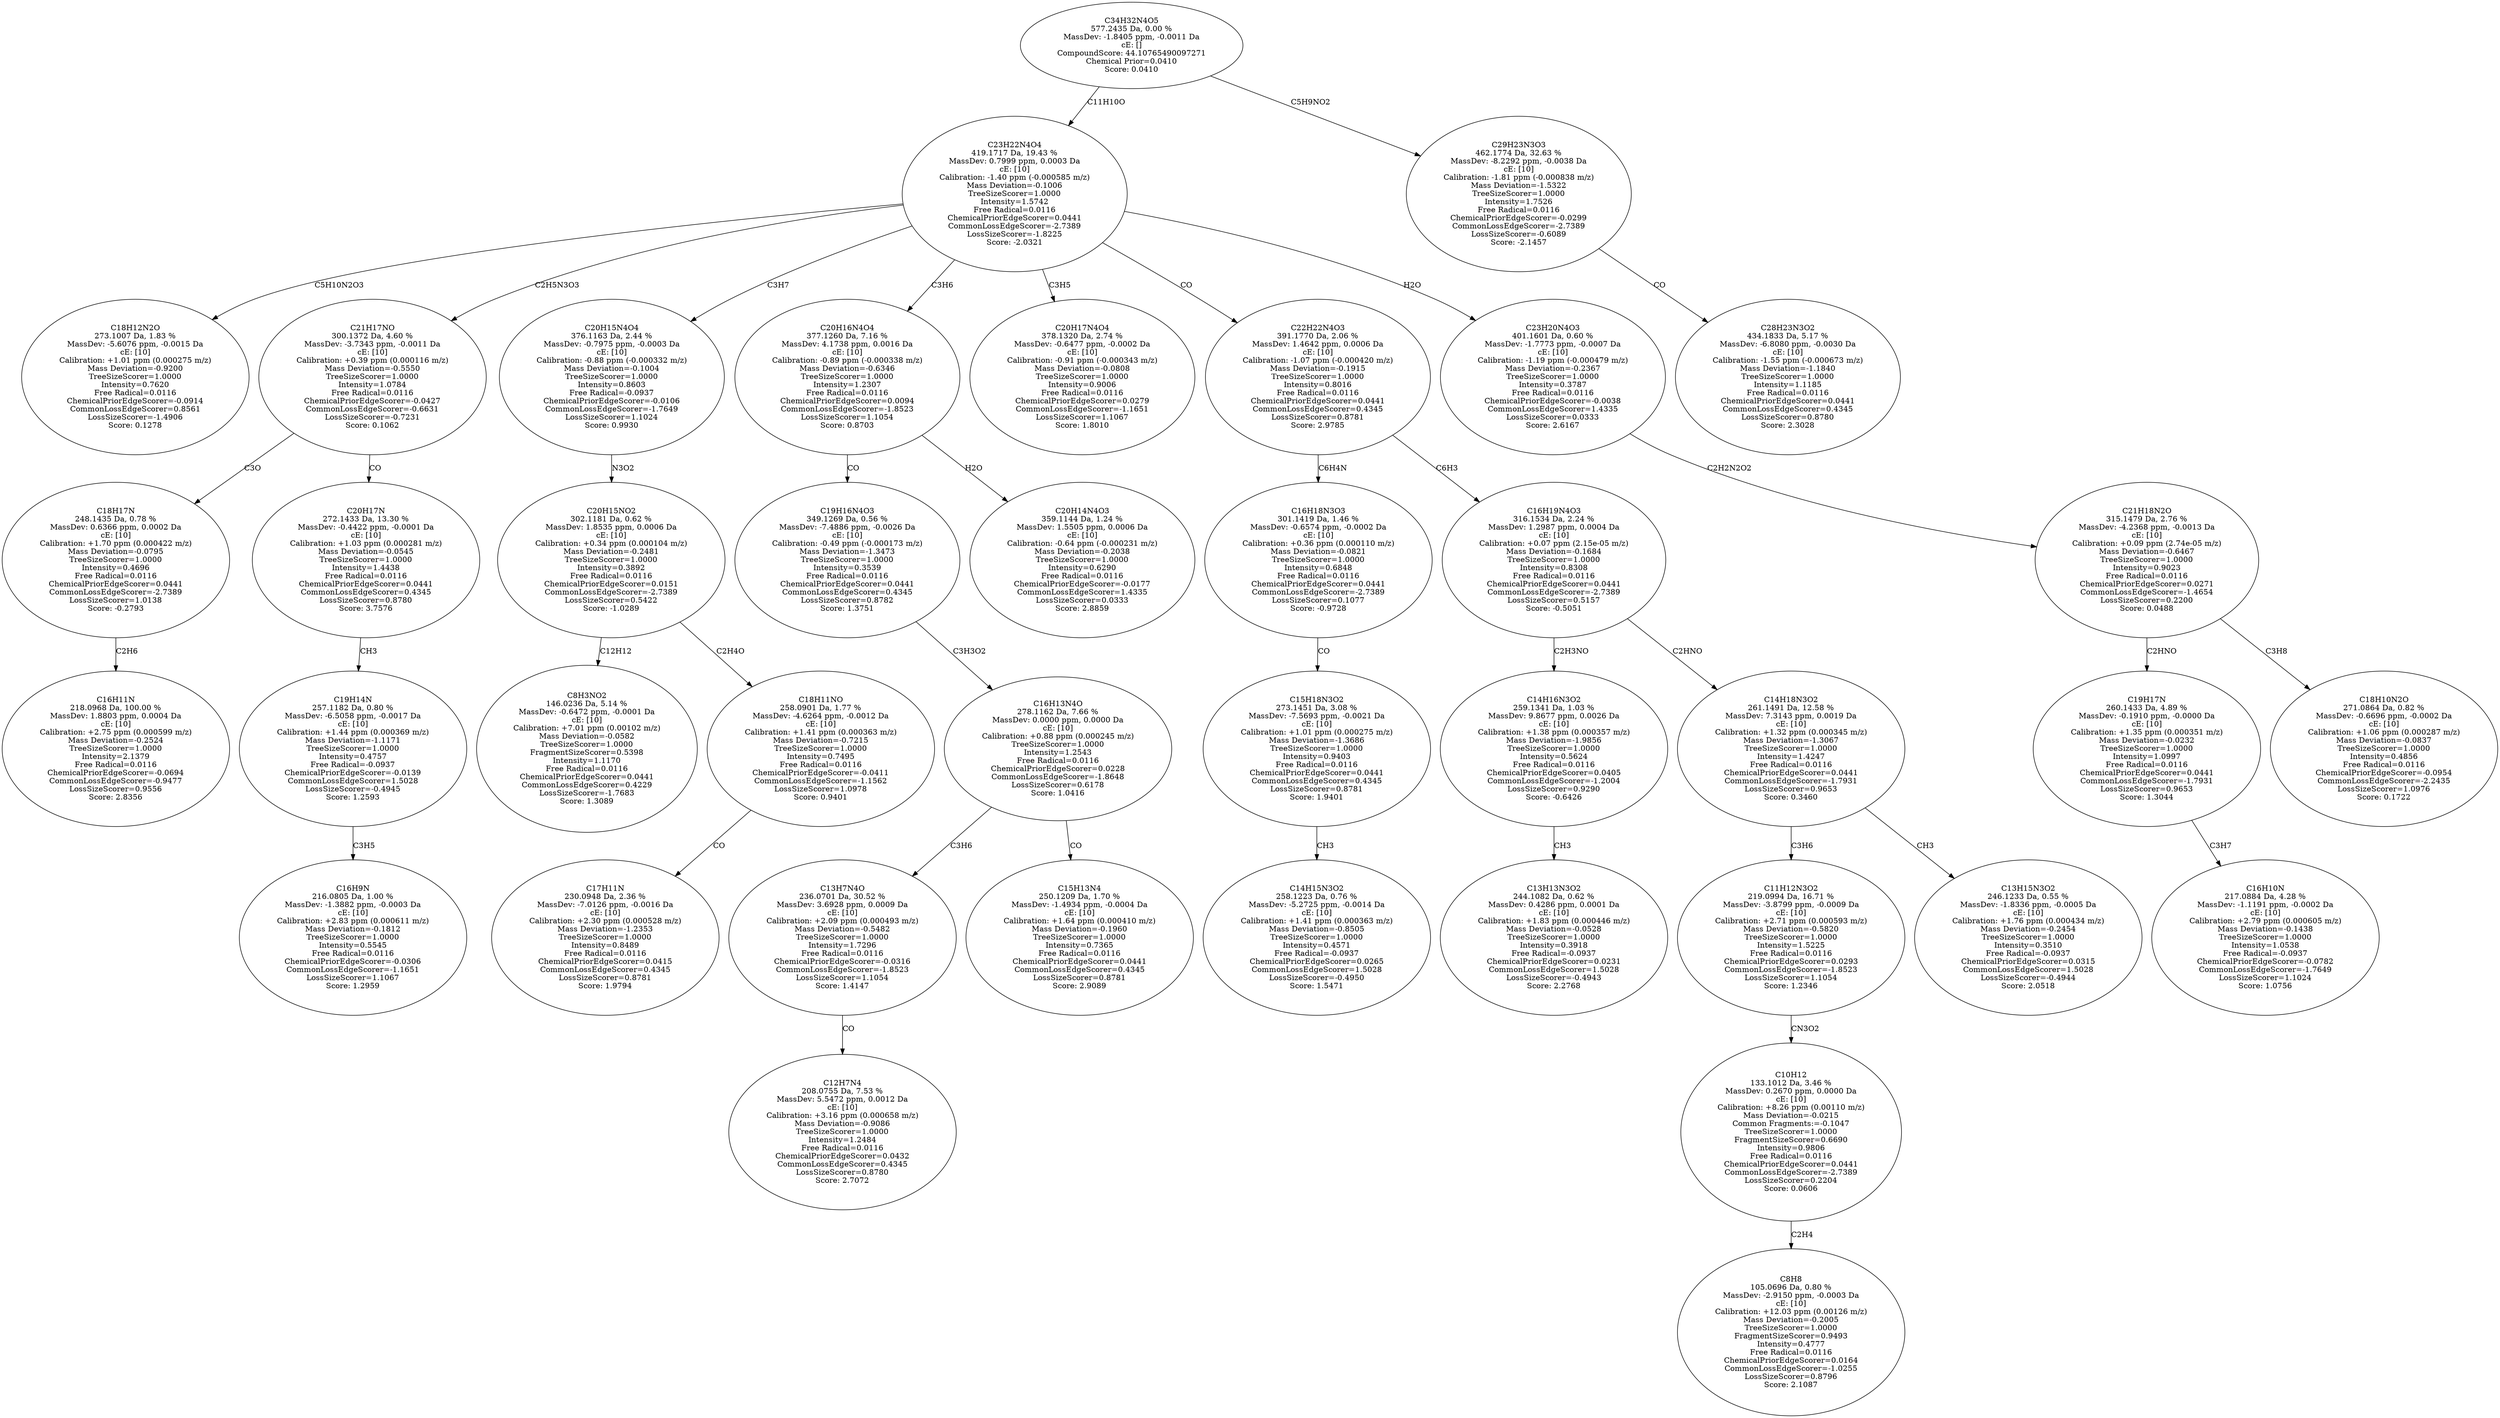 strict digraph {
v1 [label="C18H12N2O\n273.1007 Da, 1.83 %\nMassDev: -5.6076 ppm, -0.0015 Da\ncE: [10]\nCalibration: +1.01 ppm (0.000275 m/z)\nMass Deviation=-0.9200\nTreeSizeScorer=1.0000\nIntensity=0.7620\nFree Radical=0.0116\nChemicalPriorEdgeScorer=-0.0914\nCommonLossEdgeScorer=0.8561\nLossSizeScorer=-1.4906\nScore: 0.1278"];
v2 [label="C16H11N\n218.0968 Da, 100.00 %\nMassDev: 1.8803 ppm, 0.0004 Da\ncE: [10]\nCalibration: +2.75 ppm (0.000599 m/z)\nMass Deviation=-0.2524\nTreeSizeScorer=1.0000\nIntensity=2.1379\nFree Radical=0.0116\nChemicalPriorEdgeScorer=-0.0694\nCommonLossEdgeScorer=-0.9477\nLossSizeScorer=0.9556\nScore: 2.8356"];
v3 [label="C18H17N\n248.1435 Da, 0.78 %\nMassDev: 0.6366 ppm, 0.0002 Da\ncE: [10]\nCalibration: +1.70 ppm (0.000422 m/z)\nMass Deviation=-0.0795\nTreeSizeScorer=1.0000\nIntensity=0.4696\nFree Radical=0.0116\nChemicalPriorEdgeScorer=0.0441\nCommonLossEdgeScorer=-2.7389\nLossSizeScorer=1.0138\nScore: -0.2793"];
v4 [label="C16H9N\n216.0805 Da, 1.00 %\nMassDev: -1.3882 ppm, -0.0003 Da\ncE: [10]\nCalibration: +2.83 ppm (0.000611 m/z)\nMass Deviation=-0.1812\nTreeSizeScorer=1.0000\nIntensity=0.5545\nFree Radical=0.0116\nChemicalPriorEdgeScorer=-0.0306\nCommonLossEdgeScorer=-1.1651\nLossSizeScorer=1.1067\nScore: 1.2959"];
v5 [label="C19H14N\n257.1182 Da, 0.80 %\nMassDev: -6.5058 ppm, -0.0017 Da\ncE: [10]\nCalibration: +1.44 ppm (0.000369 m/z)\nMass Deviation=-1.1171\nTreeSizeScorer=1.0000\nIntensity=0.4757\nFree Radical=-0.0937\nChemicalPriorEdgeScorer=-0.0139\nCommonLossEdgeScorer=1.5028\nLossSizeScorer=-0.4945\nScore: 1.2593"];
v6 [label="C20H17N\n272.1433 Da, 13.30 %\nMassDev: -0.4422 ppm, -0.0001 Da\ncE: [10]\nCalibration: +1.03 ppm (0.000281 m/z)\nMass Deviation=-0.0545\nTreeSizeScorer=1.0000\nIntensity=1.4438\nFree Radical=0.0116\nChemicalPriorEdgeScorer=0.0441\nCommonLossEdgeScorer=0.4345\nLossSizeScorer=0.8780\nScore: 3.7576"];
v7 [label="C21H17NO\n300.1372 Da, 4.60 %\nMassDev: -3.7343 ppm, -0.0011 Da\ncE: [10]\nCalibration: +0.39 ppm (0.000116 m/z)\nMass Deviation=-0.5550\nTreeSizeScorer=1.0000\nIntensity=1.0784\nFree Radical=0.0116\nChemicalPriorEdgeScorer=-0.0427\nCommonLossEdgeScorer=-0.6631\nLossSizeScorer=-0.7231\nScore: 0.1062"];
v8 [label="C8H3NO2\n146.0236 Da, 5.14 %\nMassDev: -0.6472 ppm, -0.0001 Da\ncE: [10]\nCalibration: +7.01 ppm (0.00102 m/z)\nMass Deviation=-0.0582\nTreeSizeScorer=1.0000\nFragmentSizeScorer=0.5398\nIntensity=1.1170\nFree Radical=0.0116\nChemicalPriorEdgeScorer=0.0441\nCommonLossEdgeScorer=0.4229\nLossSizeScorer=-1.7683\nScore: 1.3089"];
v9 [label="C17H11N\n230.0948 Da, 2.36 %\nMassDev: -7.0126 ppm, -0.0016 Da\ncE: [10]\nCalibration: +2.30 ppm (0.000528 m/z)\nMass Deviation=-1.2353\nTreeSizeScorer=1.0000\nIntensity=0.8489\nFree Radical=0.0116\nChemicalPriorEdgeScorer=0.0415\nCommonLossEdgeScorer=0.4345\nLossSizeScorer=0.8781\nScore: 1.9794"];
v10 [label="C18H11NO\n258.0901 Da, 1.77 %\nMassDev: -4.6264 ppm, -0.0012 Da\ncE: [10]\nCalibration: +1.41 ppm (0.000363 m/z)\nMass Deviation=-0.7215\nTreeSizeScorer=1.0000\nIntensity=0.7495\nFree Radical=0.0116\nChemicalPriorEdgeScorer=-0.0411\nCommonLossEdgeScorer=-1.1562\nLossSizeScorer=1.0978\nScore: 0.9401"];
v11 [label="C20H15NO2\n302.1181 Da, 0.62 %\nMassDev: 1.8535 ppm, 0.0006 Da\ncE: [10]\nCalibration: +0.34 ppm (0.000104 m/z)\nMass Deviation=-0.2481\nTreeSizeScorer=1.0000\nIntensity=0.3892\nFree Radical=0.0116\nChemicalPriorEdgeScorer=0.0151\nCommonLossEdgeScorer=-2.7389\nLossSizeScorer=0.5422\nScore: -1.0289"];
v12 [label="C20H15N4O4\n376.1163 Da, 2.44 %\nMassDev: -0.7975 ppm, -0.0003 Da\ncE: [10]\nCalibration: -0.88 ppm (-0.000332 m/z)\nMass Deviation=-0.1004\nTreeSizeScorer=1.0000\nIntensity=0.8603\nFree Radical=-0.0937\nChemicalPriorEdgeScorer=-0.0106\nCommonLossEdgeScorer=-1.7649\nLossSizeScorer=1.1024\nScore: 0.9930"];
v13 [label="C12H7N4\n208.0755 Da, 7.53 %\nMassDev: 5.5472 ppm, 0.0012 Da\ncE: [10]\nCalibration: +3.16 ppm (0.000658 m/z)\nMass Deviation=-0.9086\nTreeSizeScorer=1.0000\nIntensity=1.2484\nFree Radical=0.0116\nChemicalPriorEdgeScorer=0.0432\nCommonLossEdgeScorer=0.4345\nLossSizeScorer=0.8780\nScore: 2.7072"];
v14 [label="C13H7N4O\n236.0701 Da, 30.52 %\nMassDev: 3.6928 ppm, 0.0009 Da\ncE: [10]\nCalibration: +2.09 ppm (0.000493 m/z)\nMass Deviation=-0.5482\nTreeSizeScorer=1.0000\nIntensity=1.7296\nFree Radical=0.0116\nChemicalPriorEdgeScorer=-0.0316\nCommonLossEdgeScorer=-1.8523\nLossSizeScorer=1.1054\nScore: 1.4147"];
v15 [label="C15H13N4\n250.1209 Da, 1.70 %\nMassDev: -1.4934 ppm, -0.0004 Da\ncE: [10]\nCalibration: +1.64 ppm (0.000410 m/z)\nMass Deviation=-0.1960\nTreeSizeScorer=1.0000\nIntensity=0.7365\nFree Radical=0.0116\nChemicalPriorEdgeScorer=0.0441\nCommonLossEdgeScorer=0.4345\nLossSizeScorer=0.8781\nScore: 2.9089"];
v16 [label="C16H13N4O\n278.1162 Da, 7.66 %\nMassDev: 0.0000 ppm, 0.0000 Da\ncE: [10]\nCalibration: +0.88 ppm (0.000245 m/z)\nTreeSizeScorer=1.0000\nIntensity=1.2543\nFree Radical=0.0116\nChemicalPriorEdgeScorer=0.0228\nCommonLossEdgeScorer=-1.8648\nLossSizeScorer=0.6178\nScore: 1.0416"];
v17 [label="C19H16N4O3\n349.1269 Da, 0.56 %\nMassDev: -7.4886 ppm, -0.0026 Da\ncE: [10]\nCalibration: -0.49 ppm (-0.000173 m/z)\nMass Deviation=-1.3473\nTreeSizeScorer=1.0000\nIntensity=0.3539\nFree Radical=0.0116\nChemicalPriorEdgeScorer=0.0441\nCommonLossEdgeScorer=0.4345\nLossSizeScorer=0.8782\nScore: 1.3751"];
v18 [label="C20H14N4O3\n359.1144 Da, 1.24 %\nMassDev: 1.5505 ppm, 0.0006 Da\ncE: [10]\nCalibration: -0.64 ppm (-0.000231 m/z)\nMass Deviation=-0.2038\nTreeSizeScorer=1.0000\nIntensity=0.6290\nFree Radical=0.0116\nChemicalPriorEdgeScorer=-0.0177\nCommonLossEdgeScorer=1.4335\nLossSizeScorer=0.0333\nScore: 2.8859"];
v19 [label="C20H16N4O4\n377.1260 Da, 7.16 %\nMassDev: 4.1738 ppm, 0.0016 Da\ncE: [10]\nCalibration: -0.89 ppm (-0.000338 m/z)\nMass Deviation=-0.6346\nTreeSizeScorer=1.0000\nIntensity=1.2307\nFree Radical=0.0116\nChemicalPriorEdgeScorer=0.0094\nCommonLossEdgeScorer=-1.8523\nLossSizeScorer=1.1054\nScore: 0.8703"];
v20 [label="C20H17N4O4\n378.1320 Da, 2.74 %\nMassDev: -0.6477 ppm, -0.0002 Da\ncE: [10]\nCalibration: -0.91 ppm (-0.000343 m/z)\nMass Deviation=-0.0808\nTreeSizeScorer=1.0000\nIntensity=0.9006\nFree Radical=0.0116\nChemicalPriorEdgeScorer=0.0279\nCommonLossEdgeScorer=-1.1651\nLossSizeScorer=1.1067\nScore: 1.8010"];
v21 [label="C14H15N3O2\n258.1223 Da, 0.76 %\nMassDev: -5.2725 ppm, -0.0014 Da\ncE: [10]\nCalibration: +1.41 ppm (0.000363 m/z)\nMass Deviation=-0.8505\nTreeSizeScorer=1.0000\nIntensity=0.4571\nFree Radical=-0.0937\nChemicalPriorEdgeScorer=0.0265\nCommonLossEdgeScorer=1.5028\nLossSizeScorer=-0.4950\nScore: 1.5471"];
v22 [label="C15H18N3O2\n273.1451 Da, 3.08 %\nMassDev: -7.5693 ppm, -0.0021 Da\ncE: [10]\nCalibration: +1.01 ppm (0.000275 m/z)\nMass Deviation=-1.3686\nTreeSizeScorer=1.0000\nIntensity=0.9403\nFree Radical=0.0116\nChemicalPriorEdgeScorer=0.0441\nCommonLossEdgeScorer=0.4345\nLossSizeScorer=0.8781\nScore: 1.9401"];
v23 [label="C16H18N3O3\n301.1419 Da, 1.46 %\nMassDev: -0.6574 ppm, -0.0002 Da\ncE: [10]\nCalibration: +0.36 ppm (0.000110 m/z)\nMass Deviation=-0.0821\nTreeSizeScorer=1.0000\nIntensity=0.6848\nFree Radical=0.0116\nChemicalPriorEdgeScorer=0.0441\nCommonLossEdgeScorer=-2.7389\nLossSizeScorer=0.1077\nScore: -0.9728"];
v24 [label="C13H13N3O2\n244.1082 Da, 0.62 %\nMassDev: 0.4286 ppm, 0.0001 Da\ncE: [10]\nCalibration: +1.83 ppm (0.000446 m/z)\nMass Deviation=-0.0528\nTreeSizeScorer=1.0000\nIntensity=0.3918\nFree Radical=-0.0937\nChemicalPriorEdgeScorer=0.0231\nCommonLossEdgeScorer=1.5028\nLossSizeScorer=-0.4943\nScore: 2.2768"];
v25 [label="C14H16N3O2\n259.1341 Da, 1.03 %\nMassDev: 9.8677 ppm, 0.0026 Da\ncE: [10]\nCalibration: +1.38 ppm (0.000357 m/z)\nMass Deviation=-1.9856\nTreeSizeScorer=1.0000\nIntensity=0.5624\nFree Radical=0.0116\nChemicalPriorEdgeScorer=0.0405\nCommonLossEdgeScorer=-1.2004\nLossSizeScorer=0.9290\nScore: -0.6426"];
v26 [label="C8H8\n105.0696 Da, 0.80 %\nMassDev: -2.9150 ppm, -0.0003 Da\ncE: [10]\nCalibration: +12.03 ppm (0.00126 m/z)\nMass Deviation=-0.2005\nTreeSizeScorer=1.0000\nFragmentSizeScorer=0.9493\nIntensity=0.4777\nFree Radical=0.0116\nChemicalPriorEdgeScorer=0.0164\nCommonLossEdgeScorer=-1.0255\nLossSizeScorer=0.8796\nScore: 2.1087"];
v27 [label="C10H12\n133.1012 Da, 3.46 %\nMassDev: 0.2670 ppm, 0.0000 Da\ncE: [10]\nCalibration: +8.26 ppm (0.00110 m/z)\nMass Deviation=-0.0215\nCommon Fragments:=-0.1047\nTreeSizeScorer=1.0000\nFragmentSizeScorer=0.6690\nIntensity=0.9806\nFree Radical=0.0116\nChemicalPriorEdgeScorer=0.0441\nCommonLossEdgeScorer=-2.7389\nLossSizeScorer=0.2204\nScore: 0.0606"];
v28 [label="C11H12N3O2\n219.0994 Da, 16.71 %\nMassDev: -3.8799 ppm, -0.0009 Da\ncE: [10]\nCalibration: +2.71 ppm (0.000593 m/z)\nMass Deviation=-0.5820\nTreeSizeScorer=1.0000\nIntensity=1.5225\nFree Radical=0.0116\nChemicalPriorEdgeScorer=0.0293\nCommonLossEdgeScorer=-1.8523\nLossSizeScorer=1.1054\nScore: 1.2346"];
v29 [label="C13H15N3O2\n246.1233 Da, 0.55 %\nMassDev: -1.8336 ppm, -0.0005 Da\ncE: [10]\nCalibration: +1.76 ppm (0.000434 m/z)\nMass Deviation=-0.2454\nTreeSizeScorer=1.0000\nIntensity=0.3510\nFree Radical=-0.0937\nChemicalPriorEdgeScorer=0.0315\nCommonLossEdgeScorer=1.5028\nLossSizeScorer=-0.4944\nScore: 2.0518"];
v30 [label="C14H18N3O2\n261.1491 Da, 12.58 %\nMassDev: 7.3143 ppm, 0.0019 Da\ncE: [10]\nCalibration: +1.32 ppm (0.000345 m/z)\nMass Deviation=-1.3067\nTreeSizeScorer=1.0000\nIntensity=1.4247\nFree Radical=0.0116\nChemicalPriorEdgeScorer=0.0441\nCommonLossEdgeScorer=-1.7931\nLossSizeScorer=0.9653\nScore: 0.3460"];
v31 [label="C16H19N4O3\n316.1534 Da, 2.24 %\nMassDev: 1.2987 ppm, 0.0004 Da\ncE: [10]\nCalibration: +0.07 ppm (2.15e-05 m/z)\nMass Deviation=-0.1684\nTreeSizeScorer=1.0000\nIntensity=0.8308\nFree Radical=0.0116\nChemicalPriorEdgeScorer=0.0441\nCommonLossEdgeScorer=-2.7389\nLossSizeScorer=0.5157\nScore: -0.5051"];
v32 [label="C22H22N4O3\n391.1770 Da, 2.06 %\nMassDev: 1.4642 ppm, 0.0006 Da\ncE: [10]\nCalibration: -1.07 ppm (-0.000420 m/z)\nMass Deviation=-0.1915\nTreeSizeScorer=1.0000\nIntensity=0.8016\nFree Radical=0.0116\nChemicalPriorEdgeScorer=0.0441\nCommonLossEdgeScorer=0.4345\nLossSizeScorer=0.8781\nScore: 2.9785"];
v33 [label="C16H10N\n217.0884 Da, 4.28 %\nMassDev: -1.1191 ppm, -0.0002 Da\ncE: [10]\nCalibration: +2.79 ppm (0.000605 m/z)\nMass Deviation=-0.1438\nTreeSizeScorer=1.0000\nIntensity=1.0538\nFree Radical=-0.0937\nChemicalPriorEdgeScorer=-0.0782\nCommonLossEdgeScorer=-1.7649\nLossSizeScorer=1.1024\nScore: 1.0756"];
v34 [label="C19H17N\n260.1433 Da, 4.89 %\nMassDev: -0.1910 ppm, -0.0000 Da\ncE: [10]\nCalibration: +1.35 ppm (0.000351 m/z)\nMass Deviation=-0.0232\nTreeSizeScorer=1.0000\nIntensity=1.0997\nFree Radical=0.0116\nChemicalPriorEdgeScorer=0.0441\nCommonLossEdgeScorer=-1.7931\nLossSizeScorer=0.9653\nScore: 1.3044"];
v35 [label="C18H10N2O\n271.0864 Da, 0.82 %\nMassDev: -0.6696 ppm, -0.0002 Da\ncE: [10]\nCalibration: +1.06 ppm (0.000287 m/z)\nMass Deviation=-0.0837\nTreeSizeScorer=1.0000\nIntensity=0.4856\nFree Radical=0.0116\nChemicalPriorEdgeScorer=-0.0954\nCommonLossEdgeScorer=-2.2435\nLossSizeScorer=1.0976\nScore: 0.1722"];
v36 [label="C21H18N2O\n315.1479 Da, 2.76 %\nMassDev: -4.2368 ppm, -0.0013 Da\ncE: [10]\nCalibration: +0.09 ppm (2.74e-05 m/z)\nMass Deviation=-0.6467\nTreeSizeScorer=1.0000\nIntensity=0.9023\nFree Radical=0.0116\nChemicalPriorEdgeScorer=0.0271\nCommonLossEdgeScorer=-1.4654\nLossSizeScorer=0.2200\nScore: 0.0488"];
v37 [label="C23H20N4O3\n401.1601 Da, 0.60 %\nMassDev: -1.7773 ppm, -0.0007 Da\ncE: [10]\nCalibration: -1.19 ppm (-0.000479 m/z)\nMass Deviation=-0.2367\nTreeSizeScorer=1.0000\nIntensity=0.3787\nFree Radical=0.0116\nChemicalPriorEdgeScorer=-0.0038\nCommonLossEdgeScorer=1.4335\nLossSizeScorer=0.0333\nScore: 2.6167"];
v38 [label="C23H22N4O4\n419.1717 Da, 19.43 %\nMassDev: 0.7999 ppm, 0.0003 Da\ncE: [10]\nCalibration: -1.40 ppm (-0.000585 m/z)\nMass Deviation=-0.1006\nTreeSizeScorer=1.0000\nIntensity=1.5742\nFree Radical=0.0116\nChemicalPriorEdgeScorer=0.0441\nCommonLossEdgeScorer=-2.7389\nLossSizeScorer=-1.8225\nScore: -2.0321"];
v39 [label="C28H23N3O2\n434.1833 Da, 5.17 %\nMassDev: -6.8080 ppm, -0.0030 Da\ncE: [10]\nCalibration: -1.55 ppm (-0.000673 m/z)\nMass Deviation=-1.1840\nTreeSizeScorer=1.0000\nIntensity=1.1185\nFree Radical=0.0116\nChemicalPriorEdgeScorer=0.0441\nCommonLossEdgeScorer=0.4345\nLossSizeScorer=0.8780\nScore: 2.3028"];
v40 [label="C29H23N3O3\n462.1774 Da, 32.63 %\nMassDev: -8.2292 ppm, -0.0038 Da\ncE: [10]\nCalibration: -1.81 ppm (-0.000838 m/z)\nMass Deviation=-1.5322\nTreeSizeScorer=1.0000\nIntensity=1.7526\nFree Radical=0.0116\nChemicalPriorEdgeScorer=-0.0299\nCommonLossEdgeScorer=-2.7389\nLossSizeScorer=-0.6089\nScore: -2.1457"];
v41 [label="C34H32N4O5\n577.2435 Da, 0.00 %\nMassDev: -1.8405 ppm, -0.0011 Da\ncE: []\nCompoundScore: 44.10765490097271\nChemical Prior=0.0410\nScore: 0.0410"];
v38 -> v1 [label="C5H10N2O3"];
v3 -> v2 [label="C2H6"];
v7 -> v3 [label="C3O"];
v5 -> v4 [label="C3H5"];
v6 -> v5 [label="CH3"];
v7 -> v6 [label="CO"];
v38 -> v7 [label="C2H5N3O3"];
v11 -> v8 [label="C12H12"];
v10 -> v9 [label="CO"];
v11 -> v10 [label="C2H4O"];
v12 -> v11 [label="N3O2"];
v38 -> v12 [label="C3H7"];
v14 -> v13 [label="CO"];
v16 -> v14 [label="C3H6"];
v16 -> v15 [label="CO"];
v17 -> v16 [label="C3H3O2"];
v19 -> v17 [label="CO"];
v19 -> v18 [label="H2O"];
v38 -> v19 [label="C3H6"];
v38 -> v20 [label="C3H5"];
v22 -> v21 [label="CH3"];
v23 -> v22 [label="CO"];
v32 -> v23 [label="C6H4N"];
v25 -> v24 [label="CH3"];
v31 -> v25 [label="C2H3NO"];
v27 -> v26 [label="C2H4"];
v28 -> v27 [label="CN3O2"];
v30 -> v28 [label="C3H6"];
v30 -> v29 [label="CH3"];
v31 -> v30 [label="C2HNO"];
v32 -> v31 [label="C6H3"];
v38 -> v32 [label="CO"];
v34 -> v33 [label="C3H7"];
v36 -> v34 [label="C2HNO"];
v36 -> v35 [label="C3H8"];
v37 -> v36 [label="C2H2N2O2"];
v38 -> v37 [label="H2O"];
v41 -> v38 [label="C11H10O"];
v40 -> v39 [label="CO"];
v41 -> v40 [label="C5H9NO2"];
}
